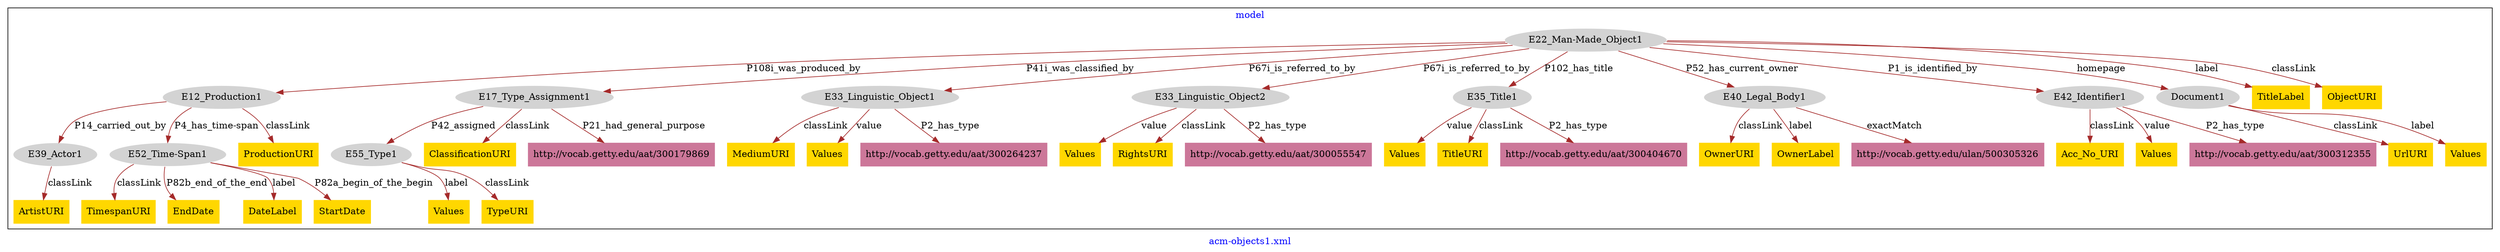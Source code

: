 digraph n0 {
fontcolor="blue"
remincross="true"
label="acm-objects1.xml"
subgraph cluster {
label="model"
n2[style="filled",color="white",fillcolor="lightgray",label="E12_Production1"];
n3[style="filled",color="white",fillcolor="lightgray",label="E39_Actor1"];
n4[style="filled",color="white",fillcolor="lightgray",label="E52_Time-Span1"];
n5[style="filled",color="white",fillcolor="lightgray",label="E17_Type_Assignment1"];
n6[style="filled",color="white",fillcolor="lightgray",label="E55_Type1"];
n7[style="filled",color="white",fillcolor="lightgray",label="E22_Man-Made_Object1"];
n8[style="filled",color="white",fillcolor="lightgray",label="E33_Linguistic_Object1"];
n9[style="filled",color="white",fillcolor="lightgray",label="E33_Linguistic_Object2"];
n10[style="filled",color="white",fillcolor="lightgray",label="E35_Title1"];
n11[style="filled",color="white",fillcolor="lightgray",label="E40_Legal_Body1"];
n12[style="filled",color="white",fillcolor="lightgray",label="E42_Identifier1"];
n13[style="filled",color="white",fillcolor="lightgray",label="Document1"];
n14[shape="plaintext",style="filled",fillcolor="gold",label="Acc_No_URI"];
n15[shape="plaintext",style="filled",fillcolor="gold",label="OwnerURI"];
n16[shape="plaintext",style="filled",fillcolor="gold",label="ArtistURI"];
n17[shape="plaintext",style="filled",fillcolor="gold",label="Values"];
n18[shape="plaintext",style="filled",fillcolor="gold",label="OwnerLabel"];
n19[shape="plaintext",style="filled",fillcolor="gold",label="MediumURI"];
n20[shape="plaintext",style="filled",fillcolor="gold",label="TimespanURI"];
n21[shape="plaintext",style="filled",fillcolor="gold",label="Values"];
n22[shape="plaintext",style="filled",fillcolor="gold",label="TitleURI"];
n23[shape="plaintext",style="filled",fillcolor="gold",label="EndDate"];
n24[shape="plaintext",style="filled",fillcolor="gold",label="Values"];
n25[shape="plaintext",style="filled",fillcolor="gold",label="UrlURI"];
n26[shape="plaintext",style="filled",fillcolor="gold",label="Values"];
n27[shape="plaintext",style="filled",fillcolor="gold",label="RightsURI"];
n28[shape="plaintext",style="filled",fillcolor="gold",label="TitleLabel"];
n29[shape="plaintext",style="filled",fillcolor="gold",label="DateLabel"];
n30[shape="plaintext",style="filled",fillcolor="gold",label="ObjectURI"];
n31[shape="plaintext",style="filled",fillcolor="gold",label="Values"];
n32[shape="plaintext",style="filled",fillcolor="gold",label="ClassificationURI"];
n33[shape="plaintext",style="filled",fillcolor="gold",label="Values"];
n34[shape="plaintext",style="filled",fillcolor="gold",label="ProductionURI"];
n35[shape="plaintext",style="filled",fillcolor="gold",label="StartDate"];
n36[shape="plaintext",style="filled",fillcolor="gold",label="TypeURI"];
n37[shape="plaintext",style="filled",fillcolor="#CC7799",label="http://vocab.getty.edu/ulan/500305326"];
n38[shape="plaintext",style="filled",fillcolor="#CC7799",label="http://vocab.getty.edu/aat/300264237"];
n39[shape="plaintext",style="filled",fillcolor="#CC7799",label="http://vocab.getty.edu/aat/300179869"];
n40[shape="plaintext",style="filled",fillcolor="#CC7799",label="http://vocab.getty.edu/aat/300055547"];
n41[shape="plaintext",style="filled",fillcolor="#CC7799",label="http://vocab.getty.edu/aat/300404670"];
n42[shape="plaintext",style="filled",fillcolor="#CC7799",label="http://vocab.getty.edu/aat/300312355"];
}
n2 -> n3[color="brown",fontcolor="black",label="P14_carried_out_by"]
n2 -> n4[color="brown",fontcolor="black",label="P4_has_time-span"]
n5 -> n6[color="brown",fontcolor="black",label="P42_assigned"]
n7 -> n2[color="brown",fontcolor="black",label="P108i_was_produced_by"]
n7 -> n5[color="brown",fontcolor="black",label="P41i_was_classified_by"]
n7 -> n8[color="brown",fontcolor="black",label="P67i_is_referred_to_by"]
n7 -> n9[color="brown",fontcolor="black",label="P67i_is_referred_to_by"]
n7 -> n10[color="brown",fontcolor="black",label="P102_has_title"]
n7 -> n11[color="brown",fontcolor="black",label="P52_has_current_owner"]
n7 -> n12[color="brown",fontcolor="black",label="P1_is_identified_by"]
n7 -> n13[color="brown",fontcolor="black",label="homepage"]
n12 -> n14[color="brown",fontcolor="black",label="classLink"]
n11 -> n15[color="brown",fontcolor="black",label="classLink"]
n3 -> n16[color="brown",fontcolor="black",label="classLink"]
n9 -> n17[color="brown",fontcolor="black",label="value"]
n11 -> n18[color="brown",fontcolor="black",label="label"]
n8 -> n19[color="brown",fontcolor="black",label="classLink"]
n4 -> n20[color="brown",fontcolor="black",label="classLink"]
n10 -> n21[color="brown",fontcolor="black",label="value"]
n10 -> n22[color="brown",fontcolor="black",label="classLink"]
n4 -> n23[color="brown",fontcolor="black",label="P82b_end_of_the_end"]
n12 -> n24[color="brown",fontcolor="black",label="value"]
n13 -> n25[color="brown",fontcolor="black",label="classLink"]
n6 -> n26[color="brown",fontcolor="black",label="label"]
n9 -> n27[color="brown",fontcolor="black",label="classLink"]
n7 -> n28[color="brown",fontcolor="black",label="label"]
n4 -> n29[color="brown",fontcolor="black",label="label"]
n7 -> n30[color="brown",fontcolor="black",label="classLink"]
n13 -> n31[color="brown",fontcolor="black",label="label"]
n5 -> n32[color="brown",fontcolor="black",label="classLink"]
n8 -> n33[color="brown",fontcolor="black",label="value"]
n2 -> n34[color="brown",fontcolor="black",label="classLink"]
n4 -> n35[color="brown",fontcolor="black",label="P82a_begin_of_the_begin"]
n6 -> n36[color="brown",fontcolor="black",label="classLink"]
n11 -> n37[color="brown",fontcolor="black",label="exactMatch"]
n8 -> n38[color="brown",fontcolor="black",label="P2_has_type"]
n5 -> n39[color="brown",fontcolor="black",label="P21_had_general_purpose"]
n9 -> n40[color="brown",fontcolor="black",label="P2_has_type"]
n10 -> n41[color="brown",fontcolor="black",label="P2_has_type"]
n12 -> n42[color="brown",fontcolor="black",label="P2_has_type"]
}
